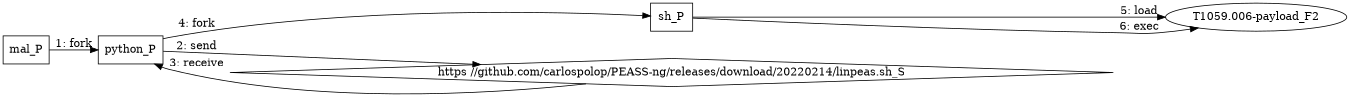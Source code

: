 digraph "T1059.006" {
rankdir="LR"
size="9"
fixedsize="false"
splines="true"
nodesep=0.3
ranksep=0
fontsize=10
overlap="scalexy"
engine= "neato"
	"mal_P" [node_type=Process shape=box]
	"python_P" [node_type=Process shape=box]
	"sh_P" [node_type=Process shape=box]
	"https //github.com/carlospolop/PEASS-ng/releases/download/20220214/linpeas.sh_S" [node_type=Socket shape=diamond]
	"T1059.006-payload_F2" [node_type=File shape=ellipse]
	"mal_P" -> "python_P" [label="1: fork"]
	"python_P" -> "https //github.com/carlospolop/PEASS-ng/releases/download/20220214/linpeas.sh_S" [label="2: send"]
	"https //github.com/carlospolop/PEASS-ng/releases/download/20220214/linpeas.sh_S" -> "python_P" [label="3: receive"]
	"python_P" -> "sh_P" [label="4: fork"]
	"sh_P" -> "T1059.006-payload_F2" [label="5: load"]
	"sh_P" -> "T1059.006-payload_F2" [label="6: exec"]
}
